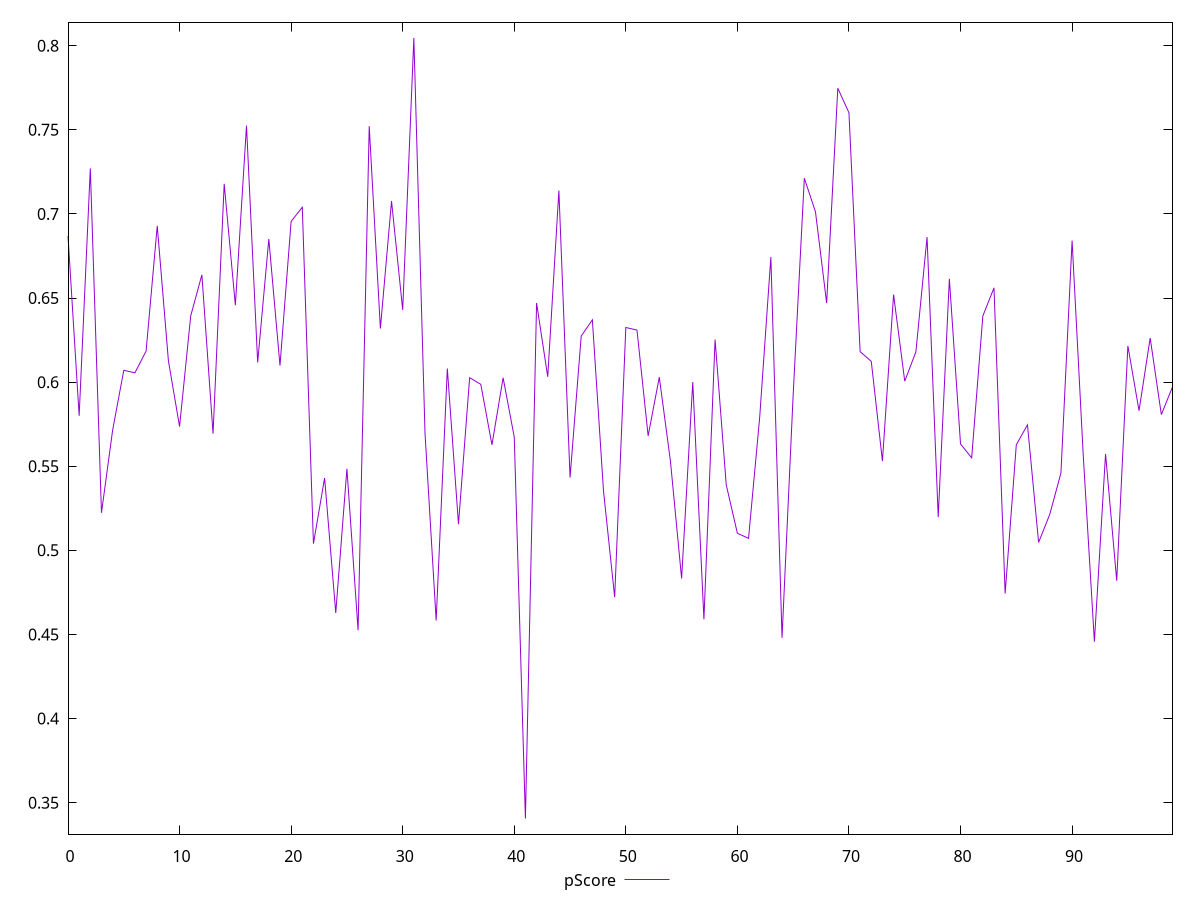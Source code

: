 reset

$pScore <<EOF
0 0.6868913457523853
1 0.5800112526590452
2 0.727038409088496
3 0.5223241813784842
4 0.571429630522841
5 0.6070344774924621
6 0.605559144724811
7 0.6184985768946429
8 0.6929001487844844
9 0.6126932563383873
10 0.5735882108412853
11 0.6394079815641638
12 0.6638233485192406
13 0.5693939271275383
14 0.7178899840395083
15 0.6457326083038676
16 0.7524903843054843
17 0.6117046948790454
18 0.685075459606495
19 0.6098520334815705
20 0.695550203666324
21 0.7039796269682344
22 0.5039838511775179
23 0.5430241492392684
24 0.4627963402863686
25 0.5484943239388174
26 0.45253022149182764
27 0.7521334186858262
28 0.6318813495237813
29 0.7076020200387156
30 0.6429497196277429
31 0.8046388409075695
32 0.569609521727361
33 0.4583091227746202
34 0.6081290482128785
35 0.515575736057283
36 0.6026370687787566
37 0.5986974708915618
38 0.5627141451275053
39 0.6026047179941616
40 0.5673329965473005
41 0.34059036606394744
42 0.6470202488096422
43 0.6032078919419358
44 0.713880876803646
45 0.5432868732847942
46 0.6273940531312455
47 0.6370498204299357
48 0.5352044977226409
49 0.4721716694057553
50 0.6324955057883426
51 0.6309474002573312
52 0.5680673842424824
53 0.6029589580928578
54 0.5529653737334634
55 0.4832723472336098
56 0.6000215647559606
57 0.459018084245154
58 0.625321593625251
59 0.5389622328279771
60 0.5101180405329657
61 0.5071500014497639
62 0.5792242341396393
63 0.6743387033882329
64 0.44800672467479685
65 0.5926036470477387
66 0.7212451613594812
67 0.701227888933101
68 0.6469955779970837
69 0.7747224260016793
70 0.7601095999606812
71 0.6181331375264854
72 0.6123542016701904
73 0.5530718688297287
74 0.65203616994717
75 0.6005656409957085
76 0.6180191639947032
77 0.6862358188275255
78 0.5197700573253513
79 0.6614139061557427
80 0.5632342055961845
81 0.5550082612242737
82 0.6393291354152655
83 0.6560500142176147
84 0.4743439101809727
85 0.5627510544914491
86 0.5746195769842608
87 0.5047491769807351
88 0.5214136108440717
89 0.5459489450966738
90 0.6841199674375009
91 0.5564410967201281
92 0.44573954445716624
93 0.5572867738539855
94 0.48194077987756345
95 0.6215257753806526
96 0.583042823782378
97 0.6262307879661162
98 0.5807058306633796
99 0.5971713983839841
EOF

set key outside below
set xrange [0:99]
set yrange [0.331309396567075:0.813919810404442]
set trange [0.331309396567075:0.813919810404442]
set terminal svg size 640, 500 enhanced background rgb 'white'
set output "reports/report_00028_2021-02-24T12-49-42.674Z/mainthread-work-breakdown/samples/music/pScore/values.svg"

plot $pScore title "pScore" with line

reset
